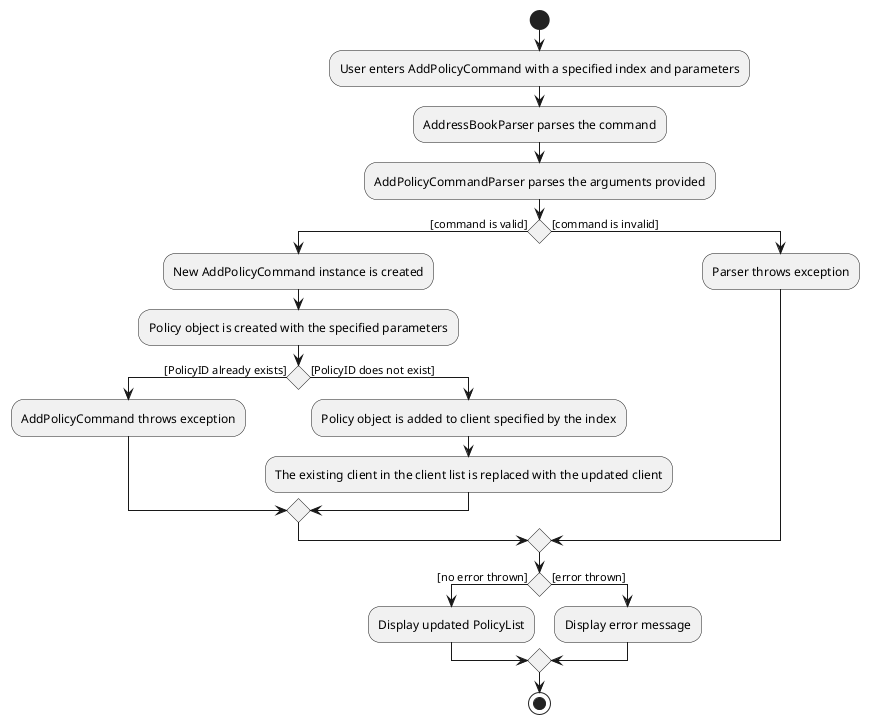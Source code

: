 @startuml
'https://plantuml.com/activity-diagram-beta

start
:User enters AddPolicyCommand with a specified index and parameters;
:AddressBookParser parses the command;
:AddPolicyCommandParser parses the arguments provided;
if () then ([command is valid])
  :New AddPolicyCommand instance is created;
  :Policy object is created with the specified parameters;
  if () then ([PolicyID already exists])
    :AddPolicyCommand throws exception;
  else ([PolicyID does not exist])
  :Policy object is added to client specified by the index;
  :The existing client in the client list is replaced with the updated client;
  endif
else ([command is invalid])
  :Parser throws exception;
endif
if () then ([no error thrown])
  :Display updated PolicyList;
else ([error thrown])
  :Display error message;
endif
stop

@enduml